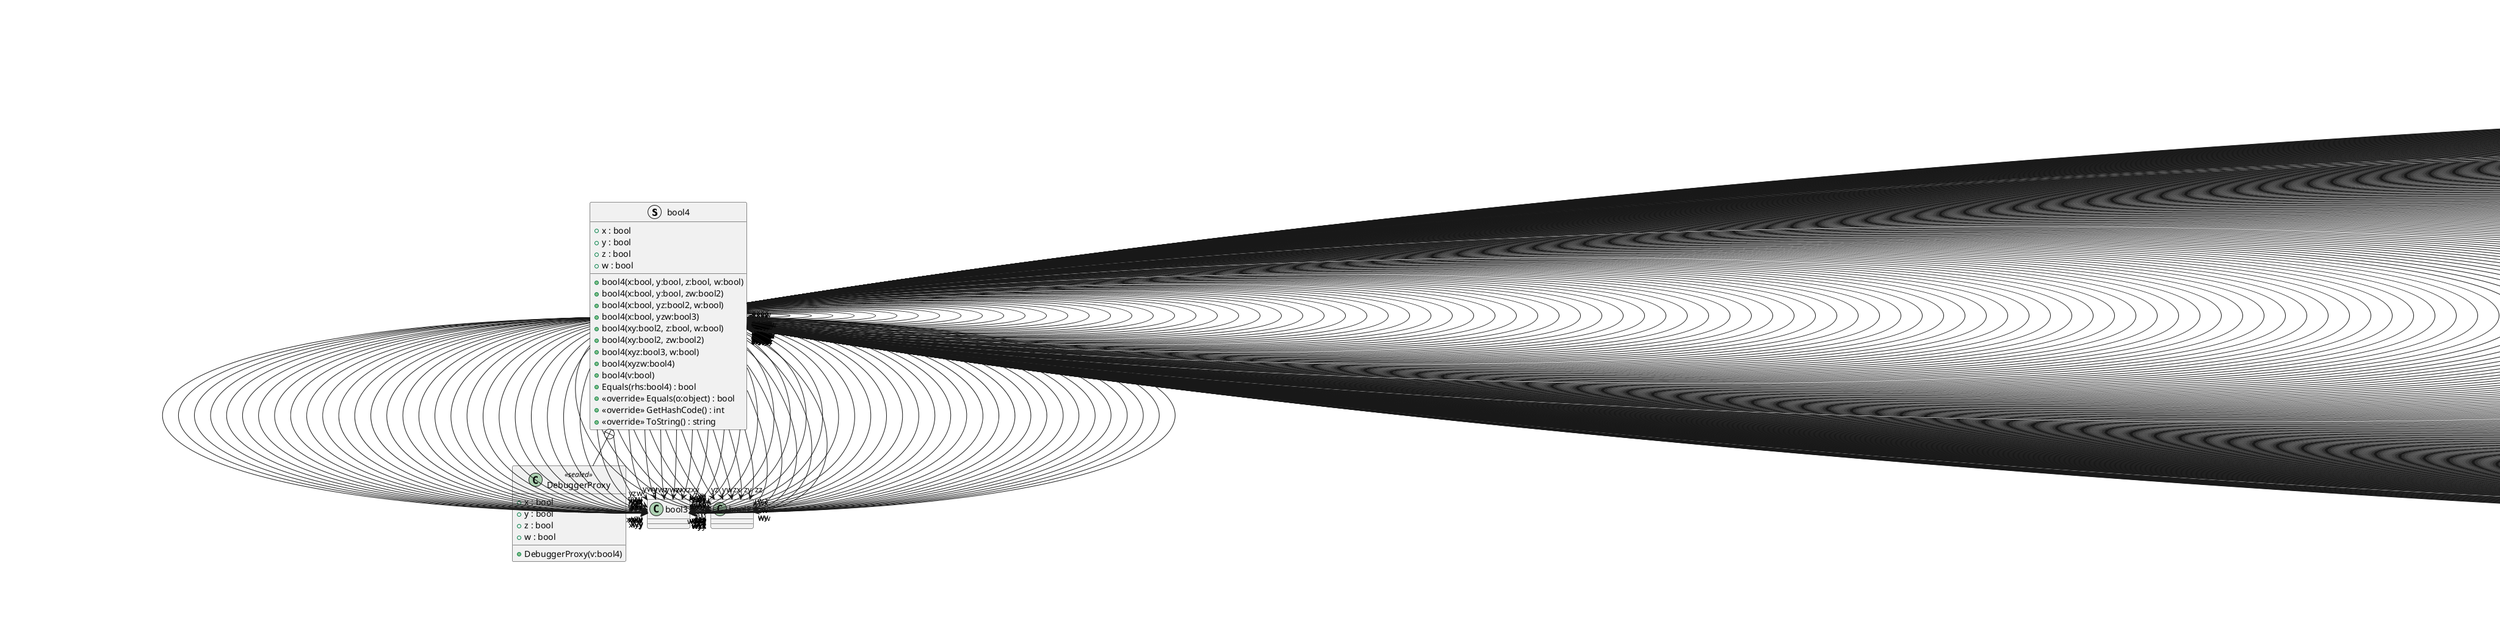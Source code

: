 @startuml
struct bool4 {
    + x : bool
    + y : bool
    + z : bool
    + w : bool
    + bool4(x:bool, y:bool, z:bool, w:bool)
    + bool4(x:bool, y:bool, zw:bool2)
    + bool4(x:bool, yz:bool2, w:bool)
    + bool4(x:bool, yzw:bool3)
    + bool4(xy:bool2, z:bool, w:bool)
    + bool4(xy:bool2, zw:bool2)
    + bool4(xyz:bool3, w:bool)
    + bool4(xyzw:bool4)
    + bool4(v:bool)
    + Equals(rhs:bool4) : bool
    + <<override>> Equals(o:object) : bool
    + <<override>> GetHashCode() : int
    + <<override>> ToString() : string
}
class math <<static>> <<partial>> {
    + {static} bool4(x:bool, y:bool, z:bool, w:bool) : bool4
    + {static} bool4(x:bool, y:bool, zw:bool2) : bool4
    + {static} bool4(x:bool, yz:bool2, w:bool) : bool4
    + {static} bool4(x:bool, yzw:bool3) : bool4
    + {static} bool4(xy:bool2, z:bool, w:bool) : bool4
    + {static} bool4(xy:bool2, zw:bool2) : bool4
    + {static} bool4(xyz:bool3, w:bool) : bool4
    + {static} bool4(xyzw:bool4) : bool4
    + {static} bool4(v:bool) : bool4
    + {static} hash(v:bool4) : uint
    + {static} hashwide(v:bool4) : uint4
    + {static} shuffle(left:bool4, right:bool4, x:ShuffleComponent) : bool
    + {static} shuffle(left:bool4, right:bool4, x:ShuffleComponent, y:ShuffleComponent) : bool2
    + {static} shuffle(left:bool4, right:bool4, x:ShuffleComponent, y:ShuffleComponent, z:ShuffleComponent) : bool3
    + {static} shuffle(left:bool4, right:bool4, x:ShuffleComponent, y:ShuffleComponent, z:ShuffleComponent, w:ShuffleComponent) : bool4
}
class "IEquatable`1"<T> {
}
class DebuggerProxy <<sealed>> {
    + x : bool
    + y : bool
    + z : bool
    + w : bool
    + DebuggerProxy(v:bool4)
}
bool4 --> "xxxx" bool4
bool4 --> "xxxy" bool4
bool4 --> "xxxz" bool4
bool4 --> "xxxw" bool4
bool4 --> "xxyx" bool4
bool4 --> "xxyy" bool4
bool4 --> "xxyz" bool4
bool4 --> "xxyw" bool4
bool4 --> "xxzx" bool4
bool4 --> "xxzy" bool4
bool4 --> "xxzz" bool4
bool4 --> "xxzw" bool4
bool4 --> "xxwx" bool4
bool4 --> "xxwy" bool4
bool4 --> "xxwz" bool4
bool4 --> "xxww" bool4
bool4 --> "xyxx" bool4
bool4 --> "xyxy" bool4
bool4 --> "xyxz" bool4
bool4 --> "xyxw" bool4
bool4 --> "xyyx" bool4
bool4 --> "xyyy" bool4
bool4 --> "xyyz" bool4
bool4 --> "xyyw" bool4
bool4 --> "xyzx" bool4
bool4 --> "xyzy" bool4
bool4 --> "xyzz" bool4
bool4 --> "xyzw" bool4
bool4 --> "xywx" bool4
bool4 --> "xywy" bool4
bool4 --> "xywz" bool4
bool4 --> "xyww" bool4
bool4 --> "xzxx" bool4
bool4 --> "xzxy" bool4
bool4 --> "xzxz" bool4
bool4 --> "xzxw" bool4
bool4 --> "xzyx" bool4
bool4 --> "xzyy" bool4
bool4 --> "xzyz" bool4
bool4 --> "xzyw" bool4
bool4 --> "xzzx" bool4
bool4 --> "xzzy" bool4
bool4 --> "xzzz" bool4
bool4 --> "xzzw" bool4
bool4 --> "xzwx" bool4
bool4 --> "xzwy" bool4
bool4 --> "xzwz" bool4
bool4 --> "xzww" bool4
bool4 --> "xwxx" bool4
bool4 --> "xwxy" bool4
bool4 --> "xwxz" bool4
bool4 --> "xwxw" bool4
bool4 --> "xwyx" bool4
bool4 --> "xwyy" bool4
bool4 --> "xwyz" bool4
bool4 --> "xwyw" bool4
bool4 --> "xwzx" bool4
bool4 --> "xwzy" bool4
bool4 --> "xwzz" bool4
bool4 --> "xwzw" bool4
bool4 --> "xwwx" bool4
bool4 --> "xwwy" bool4
bool4 --> "xwwz" bool4
bool4 --> "xwww" bool4
bool4 --> "yxxx" bool4
bool4 --> "yxxy" bool4
bool4 --> "yxxz" bool4
bool4 --> "yxxw" bool4
bool4 --> "yxyx" bool4
bool4 --> "yxyy" bool4
bool4 --> "yxyz" bool4
bool4 --> "yxyw" bool4
bool4 --> "yxzx" bool4
bool4 --> "yxzy" bool4
bool4 --> "yxzz" bool4
bool4 --> "yxzw" bool4
bool4 --> "yxwx" bool4
bool4 --> "yxwy" bool4
bool4 --> "yxwz" bool4
bool4 --> "yxww" bool4
bool4 --> "yyxx" bool4
bool4 --> "yyxy" bool4
bool4 --> "yyxz" bool4
bool4 --> "yyxw" bool4
bool4 --> "yyyx" bool4
bool4 --> "yyyy" bool4
bool4 --> "yyyz" bool4
bool4 --> "yyyw" bool4
bool4 --> "yyzx" bool4
bool4 --> "yyzy" bool4
bool4 --> "yyzz" bool4
bool4 --> "yyzw" bool4
bool4 --> "yywx" bool4
bool4 --> "yywy" bool4
bool4 --> "yywz" bool4
bool4 --> "yyww" bool4
bool4 --> "yzxx" bool4
bool4 --> "yzxy" bool4
bool4 --> "yzxz" bool4
bool4 --> "yzxw" bool4
bool4 --> "yzyx" bool4
bool4 --> "yzyy" bool4
bool4 --> "yzyz" bool4
bool4 --> "yzyw" bool4
bool4 --> "yzzx" bool4
bool4 --> "yzzy" bool4
bool4 --> "yzzz" bool4
bool4 --> "yzzw" bool4
bool4 --> "yzwx" bool4
bool4 --> "yzwy" bool4
bool4 --> "yzwz" bool4
bool4 --> "yzww" bool4
bool4 --> "ywxx" bool4
bool4 --> "ywxy" bool4
bool4 --> "ywxz" bool4
bool4 --> "ywxw" bool4
bool4 --> "ywyx" bool4
bool4 --> "ywyy" bool4
bool4 --> "ywyz" bool4
bool4 --> "ywyw" bool4
bool4 --> "ywzx" bool4
bool4 --> "ywzy" bool4
bool4 --> "ywzz" bool4
bool4 --> "ywzw" bool4
bool4 --> "ywwx" bool4
bool4 --> "ywwy" bool4
bool4 --> "ywwz" bool4
bool4 --> "ywww" bool4
bool4 --> "zxxx" bool4
bool4 --> "zxxy" bool4
bool4 --> "zxxz" bool4
bool4 --> "zxxw" bool4
bool4 --> "zxyx" bool4
bool4 --> "zxyy" bool4
bool4 --> "zxyz" bool4
bool4 --> "zxyw" bool4
bool4 --> "zxzx" bool4
bool4 --> "zxzy" bool4
bool4 --> "zxzz" bool4
bool4 --> "zxzw" bool4
bool4 --> "zxwx" bool4
bool4 --> "zxwy" bool4
bool4 --> "zxwz" bool4
bool4 --> "zxww" bool4
bool4 --> "zyxx" bool4
bool4 --> "zyxy" bool4
bool4 --> "zyxz" bool4
bool4 --> "zyxw" bool4
bool4 --> "zyyx" bool4
bool4 --> "zyyy" bool4
bool4 --> "zyyz" bool4
bool4 --> "zyyw" bool4
bool4 --> "zyzx" bool4
bool4 --> "zyzy" bool4
bool4 --> "zyzz" bool4
bool4 --> "zyzw" bool4
bool4 --> "zywx" bool4
bool4 --> "zywy" bool4
bool4 --> "zywz" bool4
bool4 --> "zyww" bool4
bool4 --> "zzxx" bool4
bool4 --> "zzxy" bool4
bool4 --> "zzxz" bool4
bool4 --> "zzxw" bool4
bool4 --> "zzyx" bool4
bool4 --> "zzyy" bool4
bool4 --> "zzyz" bool4
bool4 --> "zzyw" bool4
bool4 --> "zzzx" bool4
bool4 --> "zzzy" bool4
bool4 --> "zzzz" bool4
bool4 --> "zzzw" bool4
bool4 --> "zzwx" bool4
bool4 --> "zzwy" bool4
bool4 --> "zzwz" bool4
bool4 --> "zzww" bool4
bool4 --> "zwxx" bool4
bool4 --> "zwxy" bool4
bool4 --> "zwxz" bool4
bool4 --> "zwxw" bool4
bool4 --> "zwyx" bool4
bool4 --> "zwyy" bool4
bool4 --> "zwyz" bool4
bool4 --> "zwyw" bool4
bool4 --> "zwzx" bool4
bool4 --> "zwzy" bool4
bool4 --> "zwzz" bool4
bool4 --> "zwzw" bool4
bool4 --> "zwwx" bool4
bool4 --> "zwwy" bool4
bool4 --> "zwwz" bool4
bool4 --> "zwww" bool4
bool4 --> "wxxx" bool4
bool4 --> "wxxy" bool4
bool4 --> "wxxz" bool4
bool4 --> "wxxw" bool4
bool4 --> "wxyx" bool4
bool4 --> "wxyy" bool4
bool4 --> "wxyz" bool4
bool4 --> "wxyw" bool4
bool4 --> "wxzx" bool4
bool4 --> "wxzy" bool4
bool4 --> "wxzz" bool4
bool4 --> "wxzw" bool4
bool4 --> "wxwx" bool4
bool4 --> "wxwy" bool4
bool4 --> "wxwz" bool4
bool4 --> "wxww" bool4
bool4 --> "wyxx" bool4
bool4 --> "wyxy" bool4
bool4 --> "wyxz" bool4
bool4 --> "wyxw" bool4
bool4 --> "wyyx" bool4
bool4 --> "wyyy" bool4
bool4 --> "wyyz" bool4
bool4 --> "wyyw" bool4
bool4 --> "wyzx" bool4
bool4 --> "wyzy" bool4
bool4 --> "wyzz" bool4
bool4 --> "wyzw" bool4
bool4 --> "wywx" bool4
bool4 --> "wywy" bool4
bool4 --> "wywz" bool4
bool4 --> "wyww" bool4
bool4 --> "wzxx" bool4
bool4 --> "wzxy" bool4
bool4 --> "wzxz" bool4
bool4 --> "wzxw" bool4
bool4 --> "wzyx" bool4
bool4 --> "wzyy" bool4
bool4 --> "wzyz" bool4
bool4 --> "wzyw" bool4
bool4 --> "wzzx" bool4
bool4 --> "wzzy" bool4
bool4 --> "wzzz" bool4
bool4 --> "wzzw" bool4
bool4 --> "wzwx" bool4
bool4 --> "wzwy" bool4
bool4 --> "wzwz" bool4
bool4 --> "wzww" bool4
bool4 --> "wwxx" bool4
bool4 --> "wwxy" bool4
bool4 --> "wwxz" bool4
bool4 --> "wwxw" bool4
bool4 --> "wwyx" bool4
bool4 --> "wwyy" bool4
bool4 --> "wwyz" bool4
bool4 --> "wwyw" bool4
bool4 --> "wwzx" bool4
bool4 --> "wwzy" bool4
bool4 --> "wwzz" bool4
bool4 --> "wwzw" bool4
bool4 --> "wwwx" bool4
bool4 --> "wwwy" bool4
bool4 --> "wwwz" bool4
bool4 --> "wwww" bool4
bool4 --> "xxx" bool3
bool4 --> "xxy" bool3
bool4 --> "xxz" bool3
bool4 --> "xxw" bool3
bool4 --> "xyx" bool3
bool4 --> "xyy" bool3
bool4 --> "xyz" bool3
bool4 --> "xyw" bool3
bool4 --> "xzx" bool3
bool4 --> "xzy" bool3
bool4 --> "xzz" bool3
bool4 --> "xzw" bool3
bool4 --> "xwx" bool3
bool4 --> "xwy" bool3
bool4 --> "xwz" bool3
bool4 --> "xww" bool3
bool4 --> "yxx" bool3
bool4 --> "yxy" bool3
bool4 --> "yxz" bool3
bool4 --> "yxw" bool3
bool4 --> "yyx" bool3
bool4 --> "yyy" bool3
bool4 --> "yyz" bool3
bool4 --> "yyw" bool3
bool4 --> "yzx" bool3
bool4 --> "yzy" bool3
bool4 --> "yzz" bool3
bool4 --> "yzw" bool3
bool4 --> "ywx" bool3
bool4 --> "ywy" bool3
bool4 --> "ywz" bool3
bool4 --> "yww" bool3
bool4 --> "zxx" bool3
bool4 --> "zxy" bool3
bool4 --> "zxz" bool3
bool4 --> "zxw" bool3
bool4 --> "zyx" bool3
bool4 --> "zyy" bool3
bool4 --> "zyz" bool3
bool4 --> "zyw" bool3
bool4 --> "zzx" bool3
bool4 --> "zzy" bool3
bool4 --> "zzz" bool3
bool4 --> "zzw" bool3
bool4 --> "zwx" bool3
bool4 --> "zwy" bool3
bool4 --> "zwz" bool3
bool4 --> "zww" bool3
bool4 --> "wxx" bool3
bool4 --> "wxy" bool3
bool4 --> "wxz" bool3
bool4 --> "wxw" bool3
bool4 --> "wyx" bool3
bool4 --> "wyy" bool3
bool4 --> "wyz" bool3
bool4 --> "wyw" bool3
bool4 --> "wzx" bool3
bool4 --> "wzy" bool3
bool4 --> "wzz" bool3
bool4 --> "wzw" bool3
bool4 --> "wwx" bool3
bool4 --> "wwy" bool3
bool4 --> "wwz" bool3
bool4 --> "www" bool3
bool4 --> "xx" bool2
bool4 --> "xy" bool2
bool4 --> "xz" bool2
bool4 --> "xw" bool2
bool4 --> "yx" bool2
bool4 --> "yy" bool2
bool4 --> "yz" bool2
bool4 --> "yw" bool2
bool4 --> "zx" bool2
bool4 --> "zy" bool2
bool4 --> "zz" bool2
bool4 --> "zw" bool2
bool4 --> "wx" bool2
bool4 --> "wy" bool2
bool4 --> "wz" bool2
bool4 --> "ww" bool2
bool4 +-- DebuggerProxy
@enduml
